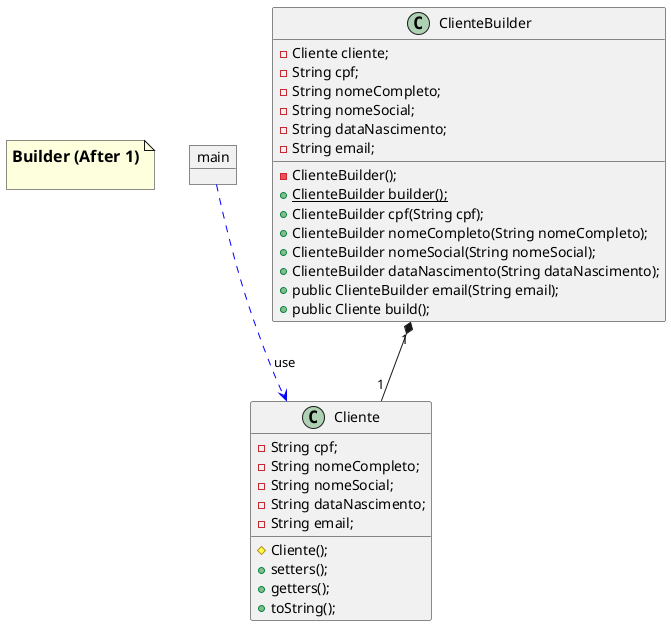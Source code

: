 @startuml
note as N1
  <size:16><b>Builder (After 1)

end note

object main

class Cliente {
    -String cpf;
    -String nomeCompleto;
    -String nomeSocial;
    -String dataNascimento;
    -String email;
    #Cliente();
    +setters();
    +getters();
    +toString();
}

class ClienteBuilder {
    -Cliente cliente;
    -String cpf;
    -String nomeCompleto;
    -String nomeSocial;
    -String dataNascimento;
    -String email;
    -ClienteBuilder();
    +{static}ClienteBuilder builder();
    +ClienteBuilder cpf(String cpf);
    +ClienteBuilder nomeCompleto(String nomeCompleto);
    +ClienteBuilder nomeSocial(String nomeSocial);
    +ClienteBuilder dataNascimento(String dataNascimento);
    +public ClienteBuilder email(String email);
    +public Cliente build();
}

ClienteBuilder "1"*--"1" Cliente

main .[#blue].> Cliente :use

@enduml
